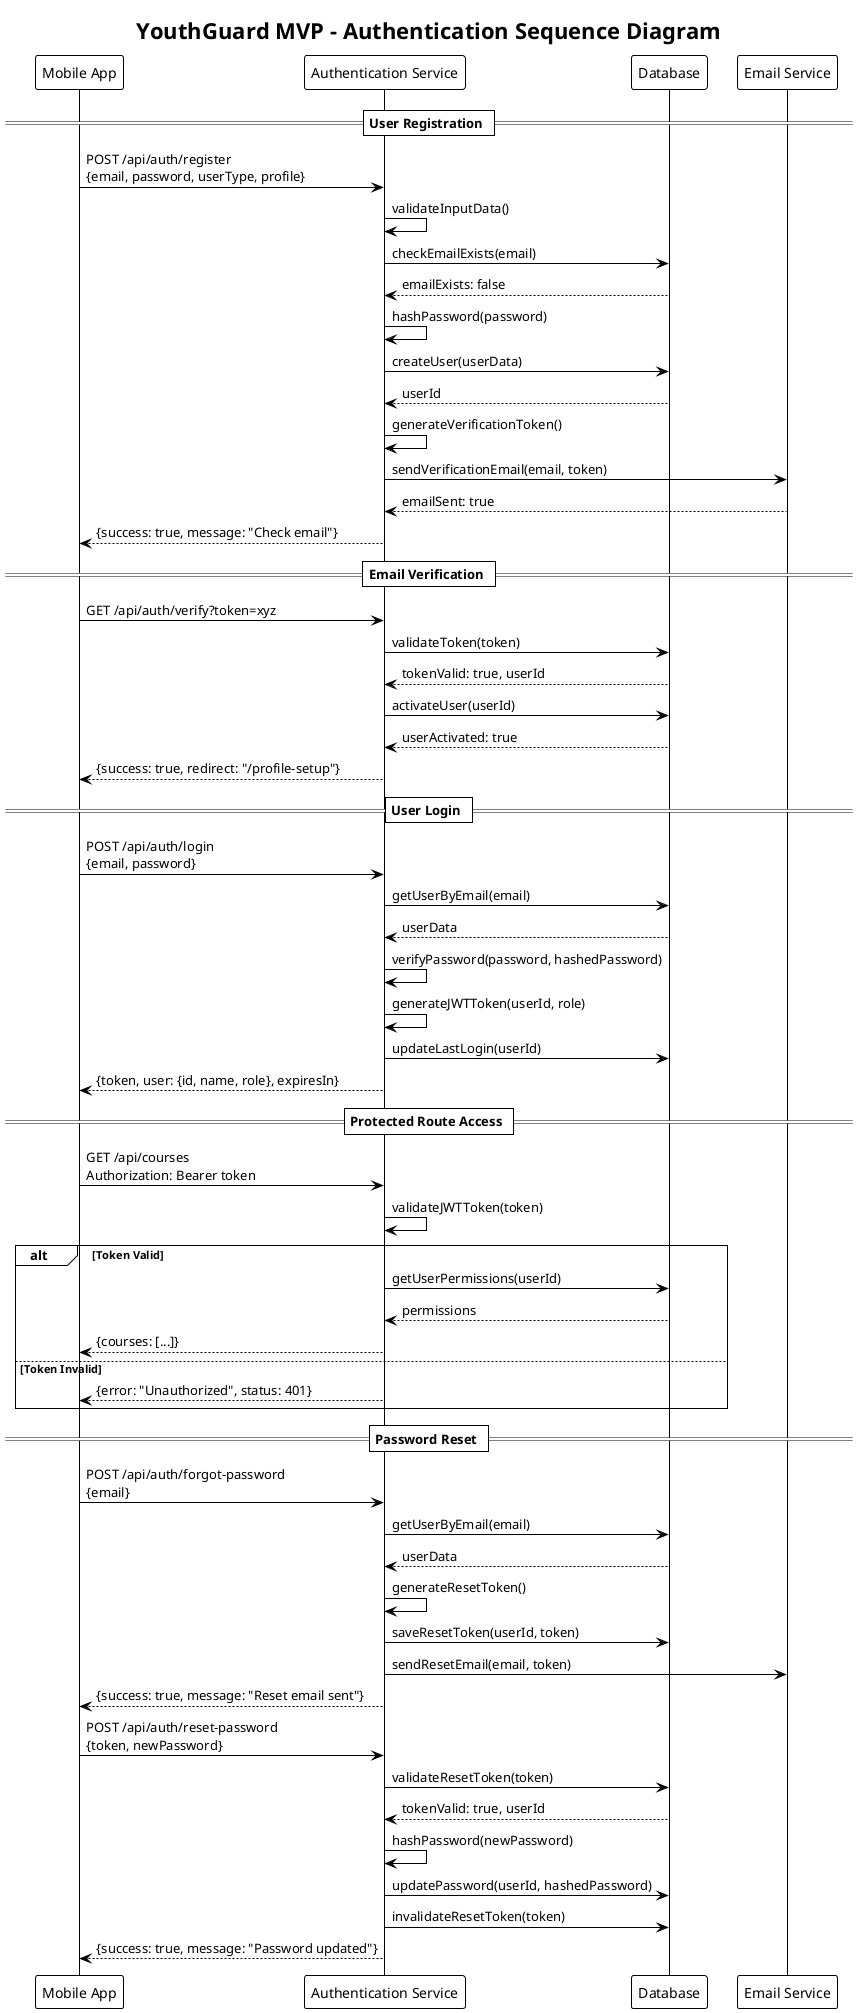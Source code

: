 @startuml YouthGuard_Sequence_Authentication
!theme plain
title YouthGuard MVP - Authentication Sequence Diagram

participant "Mobile App" as App
participant "Authentication Service" as Auth
participant "Database" as DB
participant "Email Service" as Email

== User Registration ==
App -> Auth: POST /api/auth/register\n{email, password, userType, profile}
Auth -> Auth: validateInputData()
Auth -> DB: checkEmailExists(email)
DB --> Auth: emailExists: false
Auth -> Auth: hashPassword(password)
Auth -> DB: createUser(userData)
DB --> Auth: userId
Auth -> Auth: generateVerificationToken()
Auth -> Email: sendVerificationEmail(email, token)
Email --> Auth: emailSent: true
Auth --> App: {success: true, message: "Check email"}

== Email Verification ==
App -> Auth: GET /api/auth/verify?token=xyz
Auth -> DB: validateToken(token)
DB --> Auth: tokenValid: true, userId
Auth -> DB: activateUser(userId)
DB --> Auth: userActivated: true
Auth --> App: {success: true, redirect: "/profile-setup"}

== User Login ==
App -> Auth: POST /api/auth/login\n{email, password}
Auth -> DB: getUserByEmail(email)
DB --> Auth: userData
Auth -> Auth: verifyPassword(password, hashedPassword)
Auth -> Auth: generateJWTToken(userId, role)
Auth -> DB: updateLastLogin(userId)
Auth --> App: {token, user: {id, name, role}, expiresIn}

== Protected Route Access ==
App -> Auth: GET /api/courses\nAuthorization: Bearer token
Auth -> Auth: validateJWTToken(token)
alt Token Valid
    Auth -> DB: getUserPermissions(userId)
    DB --> Auth: permissions
    Auth --> App: {courses: [...]}
else Token Invalid
    Auth --> App: {error: "Unauthorized", status: 401}
end

== Password Reset ==
App -> Auth: POST /api/auth/forgot-password\n{email}
Auth -> DB: getUserByEmail(email)
DB --> Auth: userData
Auth -> Auth: generateResetToken()
Auth -> DB: saveResetToken(userId, token)
Auth -> Email: sendResetEmail(email, token)
Auth --> App: {success: true, message: "Reset email sent"}

App -> Auth: POST /api/auth/reset-password\n{token, newPassword}
Auth -> DB: validateResetToken(token)
DB --> Auth: tokenValid: true, userId
Auth -> Auth: hashPassword(newPassword)
Auth -> DB: updatePassword(userId, hashedPassword)
Auth -> DB: invalidateResetToken(token)
Auth --> App: {success: true, message: "Password updated"}

@enduml